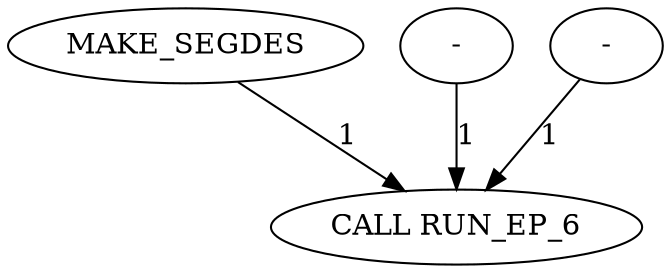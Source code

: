 digraph {
	ep_A_INST_4 [label=MAKE_SEGDES cost=15738]
	ep_A_INST_10 [label="CALL RUN_EP_6" cost=0]
	ep_A_INST_3868 [label="-" cost=86]
	ep_A_INST_3865 [label="-" cost=5160]
	ep_A_INST_4 -> ep_A_INST_10 [label=1 cost=1]
	ep_A_INST_3868 -> ep_A_INST_10 [label=1 cost=1]
	ep_A_INST_3865 -> ep_A_INST_10 [label=1 cost=1]
}
